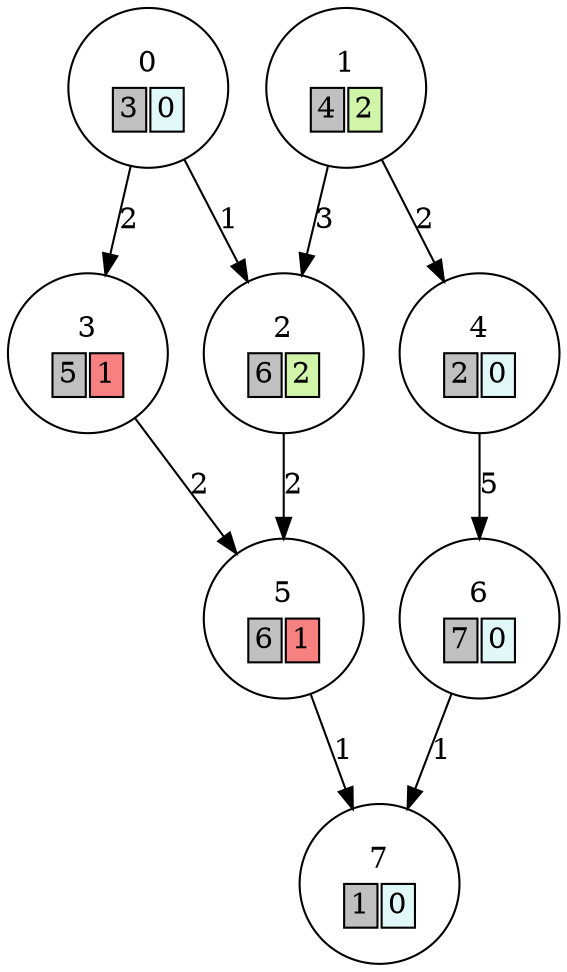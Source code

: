 digraph przykladowy_4 {
graph [page="11.7,8.3"];
0 -> 2 [label="1"];
0 -> 3 [label="2"];
1 -> 2 [label="3"];
1 -> 4 [label="2"];
2 -> 5 [label="2"];
3 -> 5 [label="2"];
4 -> 6 [label="5"];
5 -> 7 [label="1"];
6 -> 7 [label="1"];
0 [label=<<TABLE border="0"><TR><TD colspan="2">0</TD></TR><TR><TD border="1" bgcolor="grey">3</TD><TD border="1" bgcolor="#E0F8F7">0</TD></TR></TABLE>>];
1 [label=<<TABLE border="0"><TR><TD colspan="2">1</TD></TR><TR><TD border="1" bgcolor="grey">4</TD><TD border="1" bgcolor="#D0F5A9">2</TD></TR></TABLE>>];
2 [label=<<TABLE border="0"><TR><TD colspan="2">2</TD></TR><TR><TD border="1" bgcolor="grey">6</TD><TD border="1" bgcolor="#D0F5A9">2</TD></TR></TABLE>>];
3 [label=<<TABLE border="0"><TR><TD colspan="2">3</TD></TR><TR><TD border="1" bgcolor="grey">5</TD><TD border="1" bgcolor="#F78181">1</TD></TR></TABLE>>];
4 [label=<<TABLE border="0"><TR><TD colspan="2">4</TD></TR><TR><TD border="1" bgcolor="grey">2</TD><TD border="1" bgcolor="#E0F8F7">0</TD></TR></TABLE>>];
5 [label=<<TABLE border="0"><TR><TD colspan="2">5</TD></TR><TR><TD border="1" bgcolor="grey">6</TD><TD border="1" bgcolor="#F78181">1</TD></TR></TABLE>>];
6 [label=<<TABLE border="0"><TR><TD colspan="2">6</TD></TR><TR><TD border="1" bgcolor="grey">7</TD><TD border="1" bgcolor="#E0F8F7">0</TD></TR></TABLE>>];
7 [label=<<TABLE border="0"><TR><TD colspan="2">7</TD></TR><TR><TD border="1" bgcolor="grey">1</TD><TD border="1" bgcolor="#E0F8F7">0</TD></TR></TABLE>>];
}
